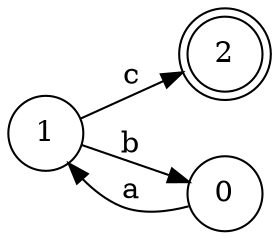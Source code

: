 digraph " Automat " {
    rankdir=LR;
  size="8,5"
node [shape = doublecircle];
2;
node [shape=circle];
1 -> 2 [ label = "c" ];
1 -> 0 [ label = "b" ];
0 -> 1 [ label = "a" ];
}